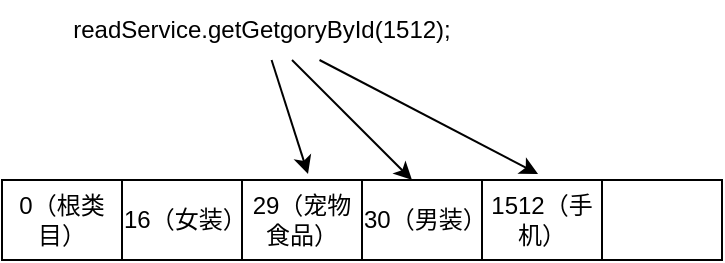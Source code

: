 <mxfile>
    <diagram id="DzEm4ATP-rwfgfJ-kXzb" name="第 1 页">
        <mxGraphModel dx="511" dy="484" grid="1" gridSize="10" guides="1" tooltips="1" connect="1" arrows="1" fold="1" page="1" pageScale="1" pageWidth="850" pageHeight="1100" math="0" shadow="0">
            <root>
                <mxCell id="0"/>
                <mxCell id="1" parent="0"/>
                <mxCell id="42" value="readService.getGetgoryById(1512);" style="text;html=1;strokeColor=none;fillColor=none;align=center;verticalAlign=middle;whiteSpace=wrap;rounded=0;" parent="1" vertex="1">
                    <mxGeometry x="75" y="130" width="240" height="30" as="geometry"/>
                </mxCell>
                <mxCell id="43" value="" style="endArrow=classic;html=1;entryX=0.85;entryY=-0.075;entryDx=0;entryDy=0;entryPerimeter=0;" parent="1" source="42" target="16" edge="1">
                    <mxGeometry width="50" height="50" relative="1" as="geometry">
                        <mxPoint x="315" y="290" as="sourcePoint"/>
                        <mxPoint x="365" y="240" as="targetPoint"/>
                    </mxGeometry>
                </mxCell>
                <mxCell id="44" value="" style="group" parent="1" vertex="1" connectable="0">
                    <mxGeometry x="65" y="220" width="360" height="40" as="geometry"/>
                </mxCell>
                <mxCell id="15" value="" style="shape=table;html=1;whiteSpace=wrap;startSize=0;container=1;collapsible=0;childLayout=tableLayout;" parent="44" vertex="1">
                    <mxGeometry width="180" height="40" as="geometry"/>
                </mxCell>
                <mxCell id="16" value="" style="shape=partialRectangle;html=1;whiteSpace=wrap;collapsible=0;dropTarget=0;pointerEvents=0;fillColor=none;top=0;left=0;bottom=0;right=0;points=[[0,0.5],[1,0.5]];portConstraint=eastwest;" parent="15" vertex="1">
                    <mxGeometry width="180" height="40" as="geometry"/>
                </mxCell>
                <mxCell id="17" value="0（根类目）" style="shape=partialRectangle;html=1;whiteSpace=wrap;connectable=0;fillColor=none;top=0;left=0;bottom=0;right=0;overflow=hidden;" parent="16" vertex="1">
                    <mxGeometry width="60" height="40" as="geometry"/>
                </mxCell>
                <mxCell id="18" value="16（女装）" style="shape=partialRectangle;html=1;whiteSpace=wrap;connectable=0;fillColor=none;top=0;left=0;bottom=0;right=0;overflow=hidden;" parent="16" vertex="1">
                    <mxGeometry x="60" width="60" height="40" as="geometry"/>
                </mxCell>
                <mxCell id="19" value="29（宠物食品）" style="shape=partialRectangle;html=1;whiteSpace=wrap;connectable=0;fillColor=none;top=0;left=0;bottom=0;right=0;overflow=hidden;" parent="16" vertex="1">
                    <mxGeometry x="120" width="60" height="40" as="geometry"/>
                </mxCell>
                <mxCell id="36" value="" style="shape=table;html=1;whiteSpace=wrap;startSize=0;container=1;collapsible=0;childLayout=tableLayout;" parent="44" vertex="1">
                    <mxGeometry x="180" width="180" height="40" as="geometry"/>
                </mxCell>
                <mxCell id="37" value="" style="shape=partialRectangle;html=1;whiteSpace=wrap;collapsible=0;dropTarget=0;pointerEvents=0;fillColor=none;top=0;left=0;bottom=0;right=0;points=[[0,0.5],[1,0.5]];portConstraint=eastwest;" parent="36" vertex="1">
                    <mxGeometry width="180" height="40" as="geometry"/>
                </mxCell>
                <mxCell id="38" value="30（男装）" style="shape=partialRectangle;html=1;whiteSpace=wrap;connectable=0;fillColor=none;top=0;left=0;bottom=0;right=0;overflow=hidden;" parent="37" vertex="1">
                    <mxGeometry width="60" height="40" as="geometry"/>
                </mxCell>
                <mxCell id="39" value="1512（手机）" style="shape=partialRectangle;html=1;whiteSpace=wrap;connectable=0;fillColor=none;top=0;left=0;bottom=0;right=0;overflow=hidden;" parent="37" vertex="1">
                    <mxGeometry x="60" width="60" height="40" as="geometry"/>
                </mxCell>
                <mxCell id="40" value="" style="shape=partialRectangle;html=1;whiteSpace=wrap;connectable=0;fillColor=none;top=0;left=0;bottom=0;right=0;overflow=hidden;" parent="37" vertex="1">
                    <mxGeometry x="120" width="60" height="40" as="geometry"/>
                </mxCell>
                <mxCell id="45" value="" style="endArrow=classic;html=1;" parent="1" source="42" edge="1">
                    <mxGeometry width="50" height="50" relative="1" as="geometry">
                        <mxPoint x="400" y="440" as="sourcePoint"/>
                        <mxPoint x="270" y="220" as="targetPoint"/>
                    </mxGeometry>
                </mxCell>
                <mxCell id="46" value="" style="endArrow=classic;html=1;entryX=0.489;entryY=-0.075;entryDx=0;entryDy=0;entryPerimeter=0;fixDash=0;" parent="1" source="42" target="37" edge="1">
                    <mxGeometry width="50" height="50" relative="1" as="geometry">
                        <mxPoint x="270" y="170" as="sourcePoint"/>
                        <mxPoint x="330" y="230" as="targetPoint"/>
                    </mxGeometry>
                </mxCell>
            </root>
        </mxGraphModel>
    </diagram>
</mxfile>
